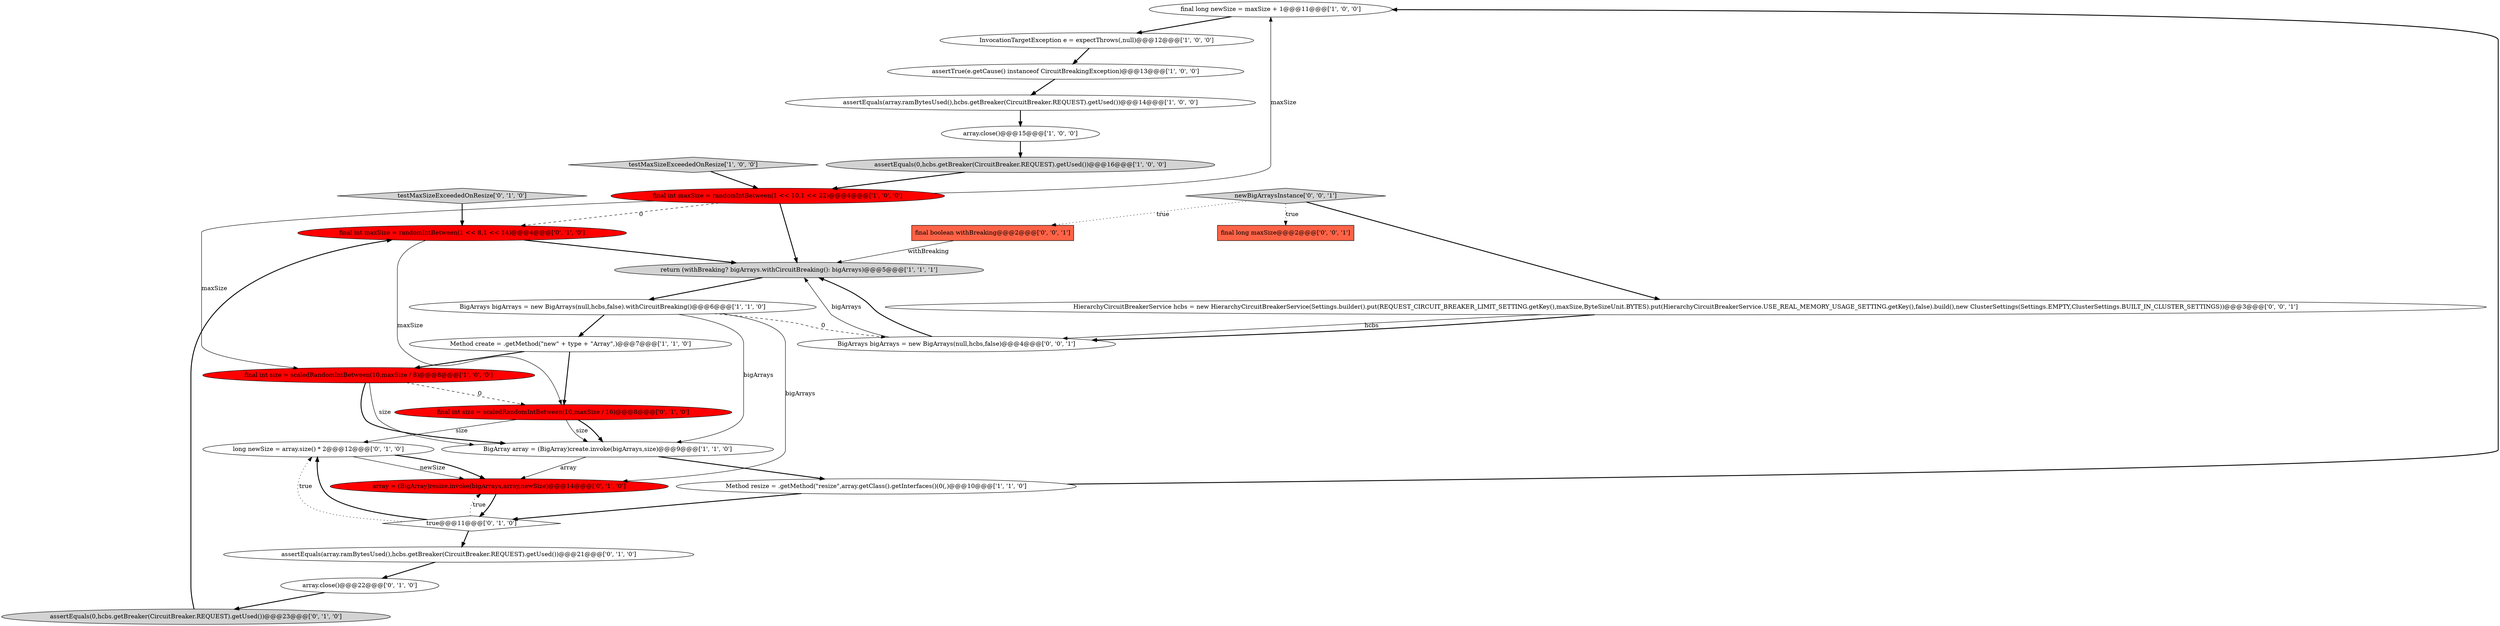 digraph {
1 [style = filled, label = "final long newSize = maxSize + 1@@@11@@@['1', '0', '0']", fillcolor = white, shape = ellipse image = "AAA0AAABBB1BBB"];
5 [style = filled, label = "Method resize = .getMethod(\"resize\",array.getClass().getInterfaces()(0(,)@@@10@@@['1', '1', '0']", fillcolor = white, shape = ellipse image = "AAA0AAABBB1BBB"];
17 [style = filled, label = "testMaxSizeExceededOnResize['0', '1', '0']", fillcolor = lightgray, shape = diamond image = "AAA0AAABBB2BBB"];
15 [style = filled, label = "array = (BigArray)resize.invoke(bigArrays,array,newSize)@@@14@@@['0', '1', '0']", fillcolor = red, shape = ellipse image = "AAA1AAABBB2BBB"];
21 [style = filled, label = "assertEquals(array.ramBytesUsed(),hcbs.getBreaker(CircuitBreaker.REQUEST).getUsed())@@@21@@@['0', '1', '0']", fillcolor = white, shape = ellipse image = "AAA0AAABBB2BBB"];
2 [style = filled, label = "assertEquals(0,hcbs.getBreaker(CircuitBreaker.REQUEST).getUsed())@@@16@@@['1', '0', '0']", fillcolor = lightgray, shape = ellipse image = "AAA0AAABBB1BBB"];
22 [style = filled, label = "true@@@11@@@['0', '1', '0']", fillcolor = white, shape = diamond image = "AAA0AAABBB2BBB"];
25 [style = filled, label = "BigArrays bigArrays = new BigArrays(null,hcbs,false)@@@4@@@['0', '0', '1']", fillcolor = white, shape = ellipse image = "AAA0AAABBB3BBB"];
24 [style = filled, label = "newBigArraysInstance['0', '0', '1']", fillcolor = lightgray, shape = diamond image = "AAA0AAABBB3BBB"];
4 [style = filled, label = "final int size = scaledRandomIntBetween(10,maxSize / 8)@@@8@@@['1', '0', '0']", fillcolor = red, shape = ellipse image = "AAA1AAABBB1BBB"];
3 [style = filled, label = "assertTrue(e.getCause() instanceof CircuitBreakingException)@@@13@@@['1', '0', '0']", fillcolor = white, shape = ellipse image = "AAA0AAABBB1BBB"];
19 [style = filled, label = "long newSize = array.size() * 2@@@12@@@['0', '1', '0']", fillcolor = white, shape = ellipse image = "AAA0AAABBB2BBB"];
16 [style = filled, label = "final int size = scaledRandomIntBetween(10,maxSize / 16)@@@8@@@['0', '1', '0']", fillcolor = red, shape = ellipse image = "AAA1AAABBB2BBB"];
0 [style = filled, label = "Method create = .getMethod(\"new\" + type + \"Array\",)@@@7@@@['1', '1', '0']", fillcolor = white, shape = ellipse image = "AAA0AAABBB1BBB"];
26 [style = filled, label = "final boolean withBreaking@@@2@@@['0', '0', '1']", fillcolor = tomato, shape = box image = "AAA0AAABBB3BBB"];
6 [style = filled, label = "return (withBreaking? bigArrays.withCircuitBreaking(): bigArrays)@@@5@@@['1', '1', '1']", fillcolor = lightgray, shape = ellipse image = "AAA0AAABBB1BBB"];
20 [style = filled, label = "assertEquals(0,hcbs.getBreaker(CircuitBreaker.REQUEST).getUsed())@@@23@@@['0', '1', '0']", fillcolor = lightgray, shape = ellipse image = "AAA0AAABBB2BBB"];
10 [style = filled, label = "InvocationTargetException e = expectThrows(,null)@@@12@@@['1', '0', '0']", fillcolor = white, shape = ellipse image = "AAA0AAABBB1BBB"];
9 [style = filled, label = "BigArrays bigArrays = new BigArrays(null,hcbs,false).withCircuitBreaking()@@@6@@@['1', '1', '0']", fillcolor = white, shape = ellipse image = "AAA0AAABBB1BBB"];
13 [style = filled, label = "final int maxSize = randomIntBetween(1 << 10,1 << 22)@@@4@@@['1', '0', '0']", fillcolor = red, shape = ellipse image = "AAA1AAABBB1BBB"];
14 [style = filled, label = "final int maxSize = randomIntBetween(1 << 8,1 << 14)@@@4@@@['0', '1', '0']", fillcolor = red, shape = ellipse image = "AAA1AAABBB2BBB"];
11 [style = filled, label = "array.close()@@@15@@@['1', '0', '0']", fillcolor = white, shape = ellipse image = "AAA0AAABBB1BBB"];
18 [style = filled, label = "array.close()@@@22@@@['0', '1', '0']", fillcolor = white, shape = ellipse image = "AAA0AAABBB2BBB"];
7 [style = filled, label = "BigArray array = (BigArray)create.invoke(bigArrays,size)@@@9@@@['1', '1', '0']", fillcolor = white, shape = ellipse image = "AAA0AAABBB1BBB"];
12 [style = filled, label = "testMaxSizeExceededOnResize['1', '0', '0']", fillcolor = lightgray, shape = diamond image = "AAA0AAABBB1BBB"];
27 [style = filled, label = "HierarchyCircuitBreakerService hcbs = new HierarchyCircuitBreakerService(Settings.builder().put(REQUEST_CIRCUIT_BREAKER_LIMIT_SETTING.getKey(),maxSize,ByteSizeUnit.BYTES).put(HierarchyCircuitBreakerService.USE_REAL_MEMORY_USAGE_SETTING.getKey(),false).build(),new ClusterSettings(Settings.EMPTY,ClusterSettings.BUILT_IN_CLUSTER_SETTINGS))@@@3@@@['0', '0', '1']", fillcolor = white, shape = ellipse image = "AAA0AAABBB3BBB"];
8 [style = filled, label = "assertEquals(array.ramBytesUsed(),hcbs.getBreaker(CircuitBreaker.REQUEST).getUsed())@@@14@@@['1', '0', '0']", fillcolor = white, shape = ellipse image = "AAA0AAABBB1BBB"];
23 [style = filled, label = "final long maxSize@@@2@@@['0', '0', '1']", fillcolor = tomato, shape = box image = "AAA0AAABBB3BBB"];
13->1 [style = solid, label="maxSize"];
0->16 [style = bold, label=""];
9->15 [style = solid, label="bigArrays"];
22->19 [style = dotted, label="true"];
4->16 [style = dashed, label="0"];
9->0 [style = bold, label=""];
22->19 [style = bold, label=""];
16->7 [style = bold, label=""];
22->21 [style = bold, label=""];
9->7 [style = solid, label="bigArrays"];
10->3 [style = bold, label=""];
20->14 [style = bold, label=""];
25->6 [style = bold, label=""];
11->2 [style = bold, label=""];
4->7 [style = bold, label=""];
21->18 [style = bold, label=""];
13->14 [style = dashed, label="0"];
15->22 [style = bold, label=""];
2->13 [style = bold, label=""];
27->25 [style = solid, label="hcbs"];
12->13 [style = bold, label=""];
5->1 [style = bold, label=""];
18->20 [style = bold, label=""];
7->5 [style = bold, label=""];
16->7 [style = solid, label="size"];
24->23 [style = dotted, label="true"];
24->26 [style = dotted, label="true"];
0->4 [style = bold, label=""];
17->14 [style = bold, label=""];
3->8 [style = bold, label=""];
9->25 [style = dashed, label="0"];
13->4 [style = solid, label="maxSize"];
25->6 [style = solid, label="bigArrays"];
19->15 [style = solid, label="newSize"];
16->19 [style = solid, label="size"];
14->16 [style = solid, label="maxSize"];
13->6 [style = bold, label=""];
6->9 [style = bold, label=""];
19->15 [style = bold, label=""];
7->15 [style = solid, label="array"];
1->10 [style = bold, label=""];
8->11 [style = bold, label=""];
5->22 [style = bold, label=""];
26->6 [style = solid, label="withBreaking"];
27->25 [style = bold, label=""];
14->6 [style = bold, label=""];
24->27 [style = bold, label=""];
4->7 [style = solid, label="size"];
22->15 [style = dotted, label="true"];
}
